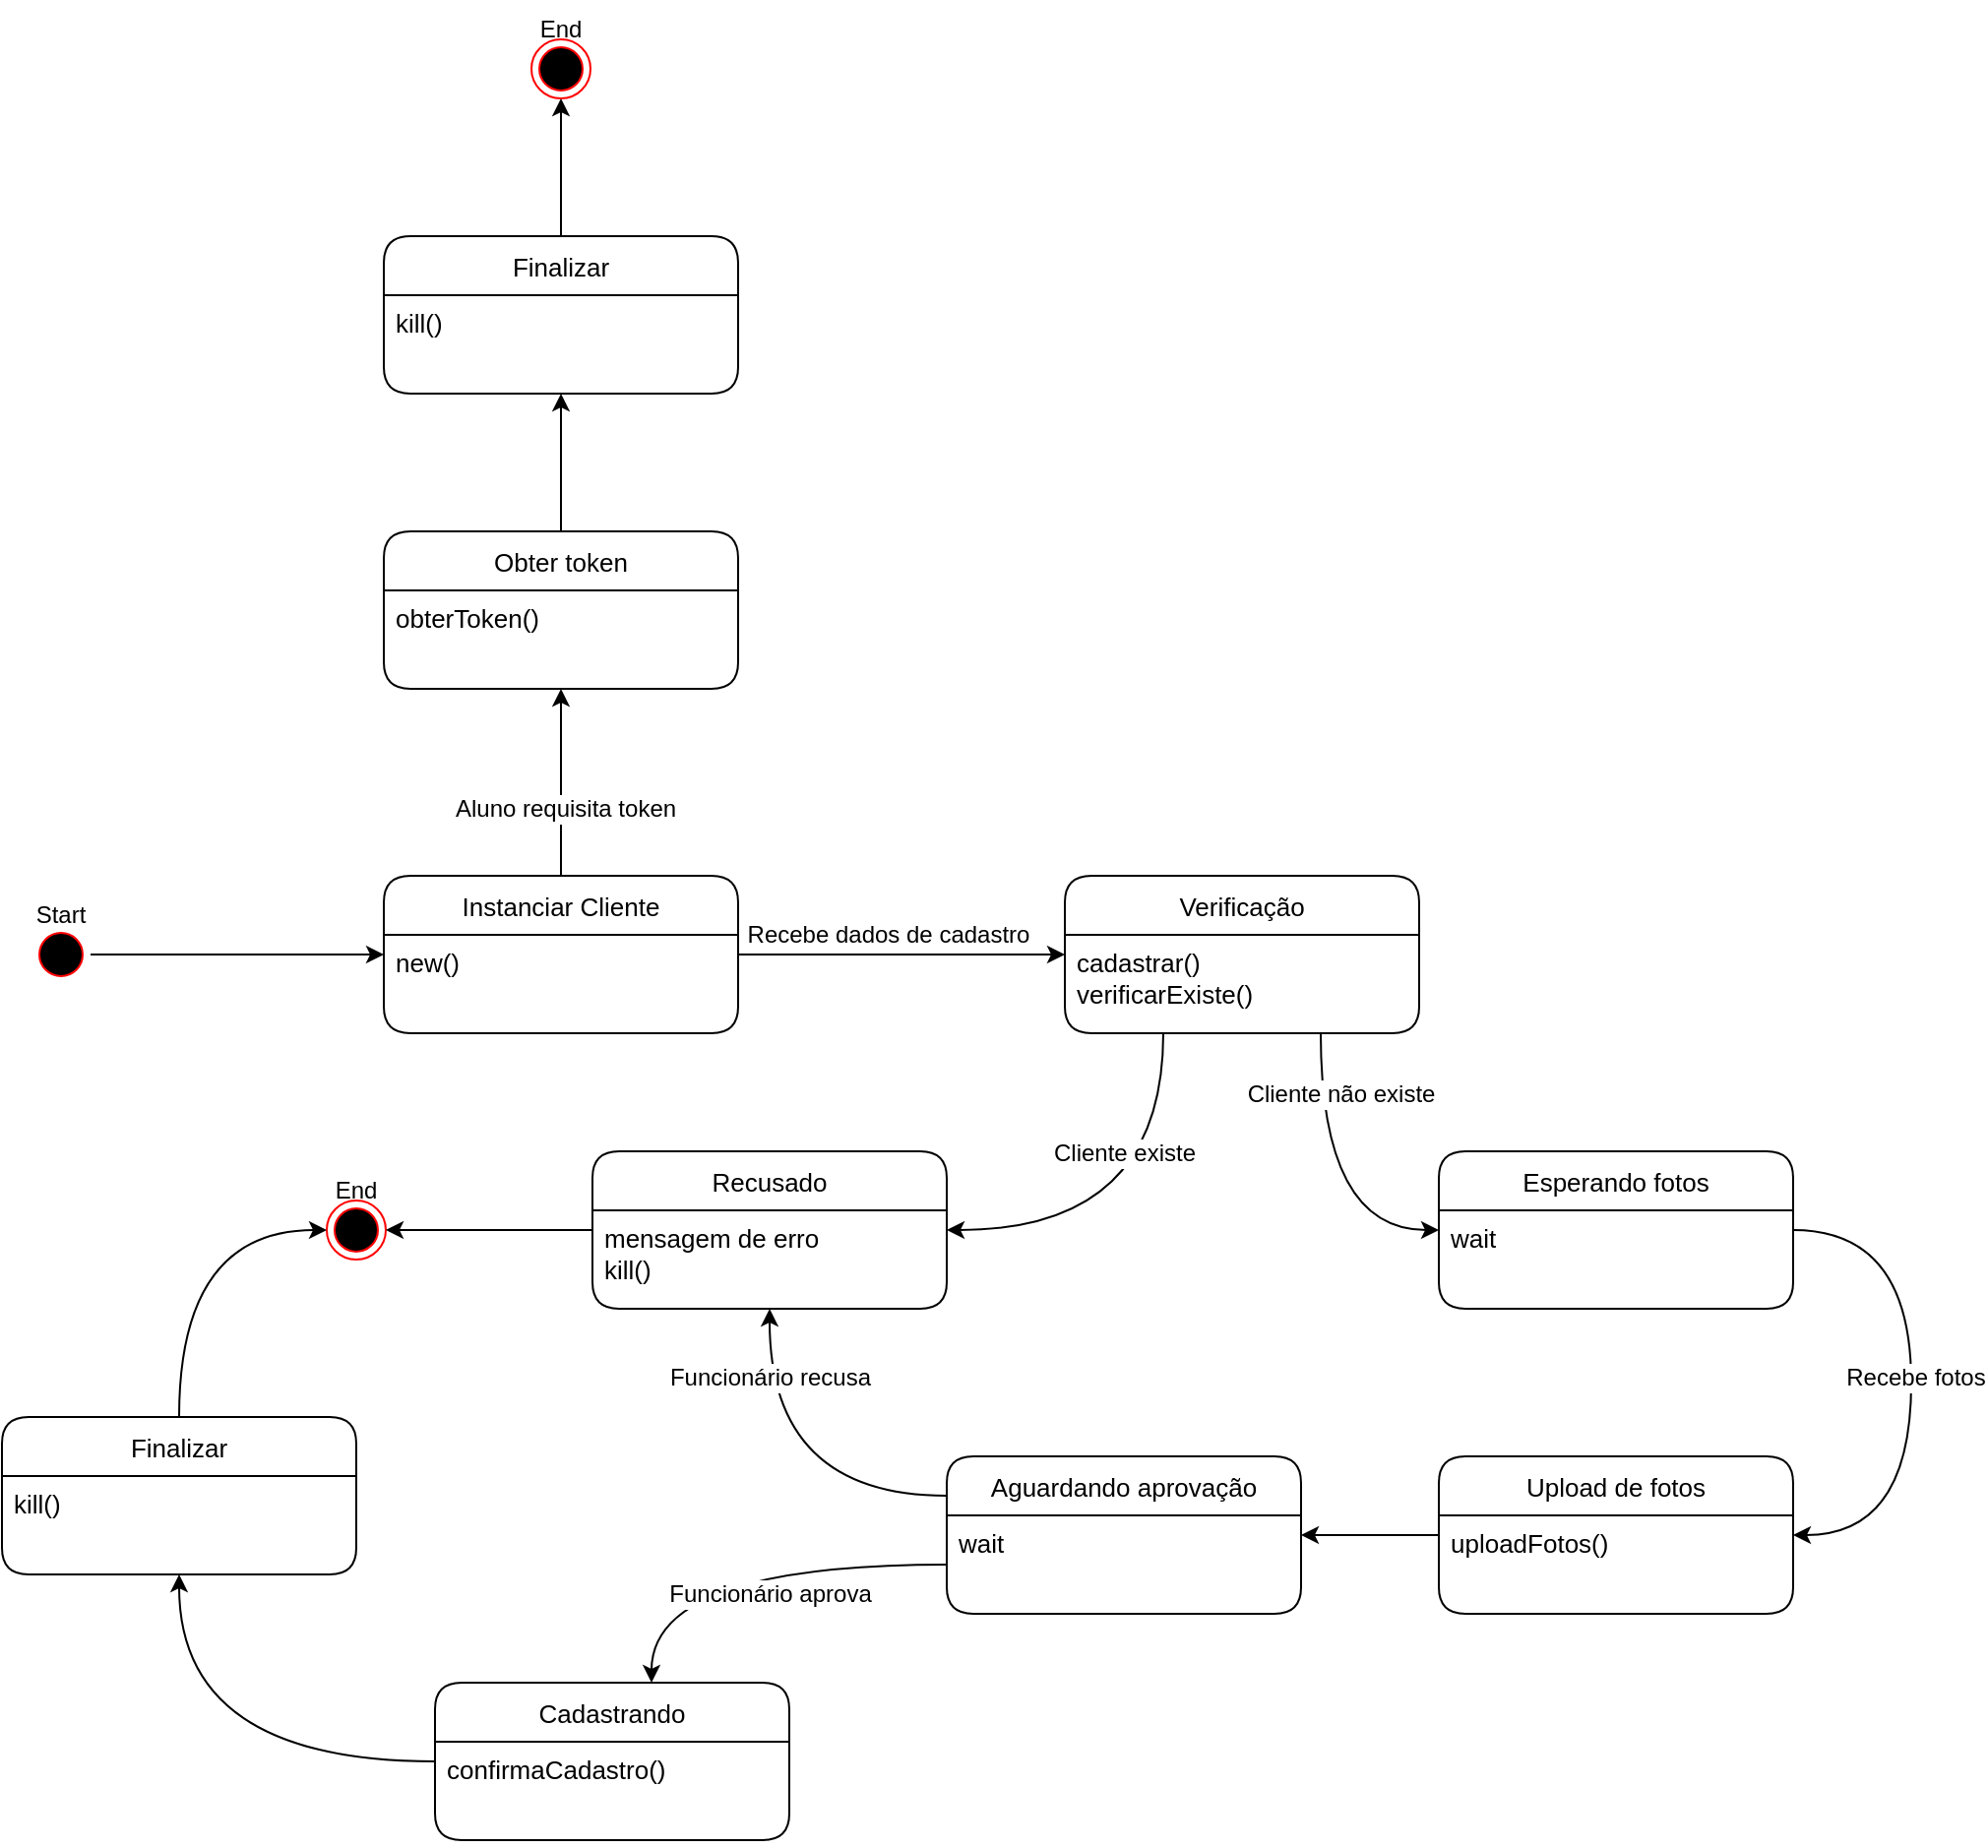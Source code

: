 <mxfile version="17.4.1" type="github">
  <diagram id="8uOcoS6YbixC-TZDNY_1" name="Page-1">
    <mxGraphModel dx="1778" dy="2162" grid="1" gridSize="10" guides="1" tooltips="1" connect="1" arrows="1" fold="1" page="1" pageScale="1" pageWidth="827" pageHeight="1169" math="0" shadow="0">
      <root>
        <mxCell id="0" />
        <mxCell id="1" parent="0" />
        <mxCell id="ouzhkOdVKsLuW9nE72t9-23" style="edgeStyle=orthogonalEdgeStyle;rounded=0;orthogonalLoop=1;jettySize=auto;html=1;fontSize=12;" edge="1" parent="1" source="ouzhkOdVKsLuW9nE72t9-2" target="ouzhkOdVKsLuW9nE72t9-25">
          <mxGeometry relative="1" as="geometry">
            <mxPoint x="530" y="275" as="targetPoint" />
          </mxGeometry>
        </mxCell>
        <mxCell id="ouzhkOdVKsLuW9nE72t9-24" value="Recebe dados de cadastro" style="edgeLabel;html=1;align=center;verticalAlign=middle;resizable=0;points=[];fontSize=12;" vertex="1" connectable="0" parent="ouzhkOdVKsLuW9nE72t9-23">
          <mxGeometry x="0.196" y="-1" relative="1" as="geometry">
            <mxPoint x="-24" y="-11" as="offset" />
          </mxGeometry>
        </mxCell>
        <mxCell id="ouzhkOdVKsLuW9nE72t9-55" style="edgeStyle=orthogonalEdgeStyle;curved=1;rounded=0;orthogonalLoop=1;jettySize=auto;html=1;fontSize=12;" edge="1" parent="1" source="ouzhkOdVKsLuW9nE72t9-2" target="ouzhkOdVKsLuW9nE72t9-57">
          <mxGeometry relative="1" as="geometry">
            <mxPoint x="414" y="10" as="targetPoint" />
          </mxGeometry>
        </mxCell>
        <mxCell id="ouzhkOdVKsLuW9nE72t9-56" value="Aluno requisita token" style="edgeLabel;html=1;align=center;verticalAlign=middle;resizable=0;points=[];fontSize=12;" vertex="1" connectable="0" parent="ouzhkOdVKsLuW9nE72t9-55">
          <mxGeometry x="-0.285" y="-2" relative="1" as="geometry">
            <mxPoint as="offset" />
          </mxGeometry>
        </mxCell>
        <mxCell id="ouzhkOdVKsLuW9nE72t9-2" value="Instanciar Cliente" style="swimlane;fontStyle=0;childLayout=stackLayout;horizontal=1;startSize=30;horizontalStack=0;resizeParent=1;resizeParentMax=0;resizeLast=0;collapsible=1;marginBottom=0;rounded=1;fontSize=13;" vertex="1" parent="1">
          <mxGeometry x="324" y="175" width="180" height="80" as="geometry" />
        </mxCell>
        <mxCell id="ouzhkOdVKsLuW9nE72t9-3" value="new()" style="text;strokeColor=none;fillColor=none;align=left;verticalAlign=top;spacingLeft=4;spacingRight=4;overflow=hidden;points=[[0,0.5],[1,0.5]];portConstraint=eastwest;rotatable=0;fontSize=13;" vertex="1" parent="ouzhkOdVKsLuW9nE72t9-2">
          <mxGeometry y="30" width="180" height="50" as="geometry" />
        </mxCell>
        <mxCell id="ouzhkOdVKsLuW9nE72t9-10" value="" style="group" vertex="1" connectable="0" parent="1">
          <mxGeometry x="130" y="180" width="60" height="50" as="geometry" />
        </mxCell>
        <mxCell id="ouzhkOdVKsLuW9nE72t9-7" value="" style="ellipse;html=1;shape=startState;fillColor=#000000;strokeColor=#ff0000;rounded=1;" vertex="1" parent="ouzhkOdVKsLuW9nE72t9-10">
          <mxGeometry x="15" y="20" width="30" height="30" as="geometry" />
        </mxCell>
        <mxCell id="ouzhkOdVKsLuW9nE72t9-9" value="Start" style="text;html=1;strokeColor=none;fillColor=none;align=center;verticalAlign=middle;whiteSpace=wrap;rounded=0;" vertex="1" parent="ouzhkOdVKsLuW9nE72t9-10">
          <mxGeometry width="60" height="30" as="geometry" />
        </mxCell>
        <mxCell id="ouzhkOdVKsLuW9nE72t9-14" value="" style="group" vertex="1" connectable="0" parent="1">
          <mxGeometry x="280" y="320" width="60" height="50" as="geometry" />
        </mxCell>
        <mxCell id="ouzhkOdVKsLuW9nE72t9-6" value="" style="ellipse;html=1;shape=endState;fillColor=#000000;strokeColor=#ff0000;rounded=1;" vertex="1" parent="ouzhkOdVKsLuW9nE72t9-14">
          <mxGeometry x="15" y="20" width="30" height="30" as="geometry" />
        </mxCell>
        <mxCell id="ouzhkOdVKsLuW9nE72t9-13" value="End" style="text;html=1;strokeColor=none;fillColor=none;align=center;verticalAlign=middle;whiteSpace=wrap;rounded=0;" vertex="1" parent="ouzhkOdVKsLuW9nE72t9-14">
          <mxGeometry width="60" height="30" as="geometry" />
        </mxCell>
        <mxCell id="ouzhkOdVKsLuW9nE72t9-15" style="edgeStyle=orthogonalEdgeStyle;rounded=0;orthogonalLoop=1;jettySize=auto;html=1;" edge="1" parent="1" source="ouzhkOdVKsLuW9nE72t9-7" target="ouzhkOdVKsLuW9nE72t9-2">
          <mxGeometry relative="1" as="geometry" />
        </mxCell>
        <mxCell id="ouzhkOdVKsLuW9nE72t9-32" style="edgeStyle=orthogonalEdgeStyle;rounded=0;orthogonalLoop=1;jettySize=auto;html=1;fontSize=12;curved=1;" edge="1" parent="1" source="ouzhkOdVKsLuW9nE72t9-25" target="ouzhkOdVKsLuW9nE72t9-27">
          <mxGeometry relative="1" as="geometry">
            <Array as="points">
              <mxPoint x="720" y="355" />
            </Array>
          </mxGeometry>
        </mxCell>
        <mxCell id="ouzhkOdVKsLuW9nE72t9-36" value="Cliente existe" style="edgeLabel;html=1;align=center;verticalAlign=middle;resizable=0;points=[];fontSize=12;" vertex="1" connectable="0" parent="ouzhkOdVKsLuW9nE72t9-32">
          <mxGeometry x="-0.204" y="10" relative="1" as="geometry">
            <mxPoint x="-30" y="-23" as="offset" />
          </mxGeometry>
        </mxCell>
        <mxCell id="ouzhkOdVKsLuW9nE72t9-33" style="edgeStyle=orthogonalEdgeStyle;curved=1;rounded=0;orthogonalLoop=1;jettySize=auto;html=1;fontSize=12;" edge="1" parent="1" source="ouzhkOdVKsLuW9nE72t9-25" target="ouzhkOdVKsLuW9nE72t9-29">
          <mxGeometry relative="1" as="geometry">
            <Array as="points">
              <mxPoint x="800" y="355" />
            </Array>
          </mxGeometry>
        </mxCell>
        <mxCell id="ouzhkOdVKsLuW9nE72t9-37" value="Cliente não existe" style="edgeLabel;html=1;align=center;verticalAlign=middle;resizable=0;points=[];fontSize=12;" vertex="1" connectable="0" parent="ouzhkOdVKsLuW9nE72t9-33">
          <mxGeometry x="-0.526" y="-9" relative="1" as="geometry">
            <mxPoint x="19" y="-7" as="offset" />
          </mxGeometry>
        </mxCell>
        <mxCell id="ouzhkOdVKsLuW9nE72t9-25" value="Verificação" style="swimlane;fontStyle=0;childLayout=stackLayout;horizontal=1;startSize=30;horizontalStack=0;resizeParent=1;resizeParentMax=0;resizeLast=0;collapsible=1;marginBottom=0;rounded=1;fontSize=13;" vertex="1" parent="1">
          <mxGeometry x="670" y="175" width="180" height="80" as="geometry" />
        </mxCell>
        <mxCell id="ouzhkOdVKsLuW9nE72t9-26" value="cadastrar()&#xa;verificarExiste()" style="text;strokeColor=none;fillColor=none;align=left;verticalAlign=top;spacingLeft=4;spacingRight=4;overflow=hidden;points=[[0,0.5],[1,0.5]];portConstraint=eastwest;rotatable=0;fontSize=13;" vertex="1" parent="ouzhkOdVKsLuW9nE72t9-25">
          <mxGeometry y="30" width="180" height="50" as="geometry" />
        </mxCell>
        <mxCell id="ouzhkOdVKsLuW9nE72t9-34" style="rounded=0;orthogonalLoop=1;jettySize=auto;html=1;fontSize=12;" edge="1" parent="1" source="ouzhkOdVKsLuW9nE72t9-27" target="ouzhkOdVKsLuW9nE72t9-6">
          <mxGeometry relative="1" as="geometry" />
        </mxCell>
        <mxCell id="ouzhkOdVKsLuW9nE72t9-27" value="Recusado" style="swimlane;fontStyle=0;childLayout=stackLayout;horizontal=1;startSize=30;horizontalStack=0;resizeParent=1;resizeParentMax=0;resizeLast=0;collapsible=1;marginBottom=0;rounded=1;fontSize=13;" vertex="1" parent="1">
          <mxGeometry x="430" y="315" width="180" height="80" as="geometry" />
        </mxCell>
        <mxCell id="ouzhkOdVKsLuW9nE72t9-28" value="mensagem de erro&#xa;kill()" style="text;strokeColor=none;fillColor=none;align=left;verticalAlign=top;spacingLeft=4;spacingRight=4;overflow=hidden;points=[[0,0.5],[1,0.5]];portConstraint=eastwest;rotatable=0;fontSize=13;" vertex="1" parent="ouzhkOdVKsLuW9nE72t9-27">
          <mxGeometry y="30" width="180" height="50" as="geometry" />
        </mxCell>
        <mxCell id="ouzhkOdVKsLuW9nE72t9-40" style="edgeStyle=orthogonalEdgeStyle;rounded=0;orthogonalLoop=1;jettySize=auto;html=1;fontSize=12;curved=1;" edge="1" parent="1" source="ouzhkOdVKsLuW9nE72t9-29" target="ouzhkOdVKsLuW9nE72t9-38">
          <mxGeometry relative="1" as="geometry">
            <Array as="points">
              <mxPoint x="1100" y="355" />
              <mxPoint x="1100" y="510" />
            </Array>
          </mxGeometry>
        </mxCell>
        <mxCell id="ouzhkOdVKsLuW9nE72t9-41" value="Recebe fotos" style="edgeLabel;html=1;align=center;verticalAlign=middle;resizable=0;points=[];fontSize=12;" vertex="1" connectable="0" parent="ouzhkOdVKsLuW9nE72t9-40">
          <mxGeometry x="-0.119" y="-1" relative="1" as="geometry">
            <mxPoint x="3" y="14" as="offset" />
          </mxGeometry>
        </mxCell>
        <mxCell id="ouzhkOdVKsLuW9nE72t9-29" value="Esperando fotos" style="swimlane;fontStyle=0;childLayout=stackLayout;horizontal=1;startSize=30;horizontalStack=0;resizeParent=1;resizeParentMax=0;resizeLast=0;collapsible=1;marginBottom=0;rounded=1;fontSize=13;" vertex="1" parent="1">
          <mxGeometry x="860" y="315" width="180" height="80" as="geometry" />
        </mxCell>
        <mxCell id="ouzhkOdVKsLuW9nE72t9-30" value="wait" style="text;strokeColor=none;fillColor=none;align=left;verticalAlign=top;spacingLeft=4;spacingRight=4;overflow=hidden;points=[[0,0.5],[1,0.5]];portConstraint=eastwest;rotatable=0;fontSize=13;" vertex="1" parent="ouzhkOdVKsLuW9nE72t9-29">
          <mxGeometry y="30" width="180" height="50" as="geometry" />
        </mxCell>
        <mxCell id="ouzhkOdVKsLuW9nE72t9-44" style="edgeStyle=orthogonalEdgeStyle;curved=1;rounded=0;orthogonalLoop=1;jettySize=auto;html=1;fontSize=12;" edge="1" parent="1" source="ouzhkOdVKsLuW9nE72t9-38" target="ouzhkOdVKsLuW9nE72t9-42">
          <mxGeometry relative="1" as="geometry" />
        </mxCell>
        <mxCell id="ouzhkOdVKsLuW9nE72t9-38" value="Upload de fotos" style="swimlane;fontStyle=0;childLayout=stackLayout;horizontal=1;startSize=30;horizontalStack=0;resizeParent=1;resizeParentMax=0;resizeLast=0;collapsible=1;marginBottom=0;rounded=1;fontSize=13;" vertex="1" parent="1">
          <mxGeometry x="860" y="470" width="180" height="80" as="geometry" />
        </mxCell>
        <mxCell id="ouzhkOdVKsLuW9nE72t9-39" value="uploadFotos()" style="text;strokeColor=none;fillColor=none;align=left;verticalAlign=top;spacingLeft=4;spacingRight=4;overflow=hidden;points=[[0,0.5],[1,0.5]];portConstraint=eastwest;rotatable=0;fontSize=13;" vertex="1" parent="ouzhkOdVKsLuW9nE72t9-38">
          <mxGeometry y="30" width="180" height="50" as="geometry" />
        </mxCell>
        <mxCell id="ouzhkOdVKsLuW9nE72t9-49" style="edgeStyle=orthogonalEdgeStyle;curved=1;rounded=0;orthogonalLoop=1;jettySize=auto;html=1;fontSize=12;" edge="1" parent="1" source="ouzhkOdVKsLuW9nE72t9-42" target="ouzhkOdVKsLuW9nE72t9-27">
          <mxGeometry relative="1" as="geometry">
            <Array as="points">
              <mxPoint x="520" y="490" />
            </Array>
          </mxGeometry>
        </mxCell>
        <mxCell id="ouzhkOdVKsLuW9nE72t9-50" value="Funcionário recusa" style="edgeLabel;html=1;align=center;verticalAlign=middle;resizable=0;points=[];fontSize=12;" vertex="1" connectable="0" parent="ouzhkOdVKsLuW9nE72t9-49">
          <mxGeometry x="0.319" y="-15" relative="1" as="geometry">
            <mxPoint x="-15" y="-28" as="offset" />
          </mxGeometry>
        </mxCell>
        <mxCell id="ouzhkOdVKsLuW9nE72t9-42" value="Aguardando aprovação" style="swimlane;fontStyle=0;childLayout=stackLayout;horizontal=1;startSize=30;horizontalStack=0;resizeParent=1;resizeParentMax=0;resizeLast=0;collapsible=1;marginBottom=0;rounded=1;fontSize=13;" vertex="1" parent="1">
          <mxGeometry x="610" y="470" width="180" height="80" as="geometry" />
        </mxCell>
        <mxCell id="ouzhkOdVKsLuW9nE72t9-43" value="wait" style="text;strokeColor=none;fillColor=none;align=left;verticalAlign=top;spacingLeft=4;spacingRight=4;overflow=hidden;points=[[0,0.5],[1,0.5]];portConstraint=eastwest;rotatable=0;fontSize=13;" vertex="1" parent="ouzhkOdVKsLuW9nE72t9-42">
          <mxGeometry y="30" width="180" height="50" as="geometry" />
        </mxCell>
        <mxCell id="ouzhkOdVKsLuW9nE72t9-53" style="edgeStyle=orthogonalEdgeStyle;curved=1;rounded=0;orthogonalLoop=1;jettySize=auto;html=1;fontSize=12;" edge="1" parent="1" source="ouzhkOdVKsLuW9nE72t9-45" target="ouzhkOdVKsLuW9nE72t9-47">
          <mxGeometry relative="1" as="geometry" />
        </mxCell>
        <mxCell id="ouzhkOdVKsLuW9nE72t9-45" value="Cadastrando" style="swimlane;fontStyle=0;childLayout=stackLayout;horizontal=1;startSize=30;horizontalStack=0;resizeParent=1;resizeParentMax=0;resizeLast=0;collapsible=1;marginBottom=0;rounded=1;fontSize=13;" vertex="1" parent="1">
          <mxGeometry x="350" y="585" width="180" height="80" as="geometry" />
        </mxCell>
        <mxCell id="ouzhkOdVKsLuW9nE72t9-46" value="confirmaCadastro()" style="text;strokeColor=none;fillColor=none;align=left;verticalAlign=top;spacingLeft=4;spacingRight=4;overflow=hidden;points=[[0,0.5],[1,0.5]];portConstraint=eastwest;rotatable=0;fontSize=13;" vertex="1" parent="ouzhkOdVKsLuW9nE72t9-45">
          <mxGeometry y="30" width="180" height="50" as="geometry" />
        </mxCell>
        <mxCell id="ouzhkOdVKsLuW9nE72t9-54" style="edgeStyle=orthogonalEdgeStyle;curved=1;rounded=0;orthogonalLoop=1;jettySize=auto;html=1;fontSize=12;entryX=0;entryY=0.5;entryDx=0;entryDy=0;" edge="1" parent="1" source="ouzhkOdVKsLuW9nE72t9-47" target="ouzhkOdVKsLuW9nE72t9-6">
          <mxGeometry relative="1" as="geometry" />
        </mxCell>
        <mxCell id="ouzhkOdVKsLuW9nE72t9-47" value="Finalizar" style="swimlane;fontStyle=0;childLayout=stackLayout;horizontal=1;startSize=30;horizontalStack=0;resizeParent=1;resizeParentMax=0;resizeLast=0;collapsible=1;marginBottom=0;rounded=1;fontSize=13;" vertex="1" parent="1">
          <mxGeometry x="130" y="450" width="180" height="80" as="geometry" />
        </mxCell>
        <mxCell id="ouzhkOdVKsLuW9nE72t9-48" value="kill()" style="text;strokeColor=none;fillColor=none;align=left;verticalAlign=top;spacingLeft=4;spacingRight=4;overflow=hidden;points=[[0,0.5],[1,0.5]];portConstraint=eastwest;rotatable=0;fontSize=13;" vertex="1" parent="ouzhkOdVKsLuW9nE72t9-47">
          <mxGeometry y="30" width="180" height="50" as="geometry" />
        </mxCell>
        <mxCell id="ouzhkOdVKsLuW9nE72t9-51" style="edgeStyle=orthogonalEdgeStyle;curved=1;rounded=0;orthogonalLoop=1;jettySize=auto;html=1;fontSize=12;" edge="1" parent="1" source="ouzhkOdVKsLuW9nE72t9-43" target="ouzhkOdVKsLuW9nE72t9-45">
          <mxGeometry relative="1" as="geometry">
            <Array as="points">
              <mxPoint x="460" y="525" />
            </Array>
          </mxGeometry>
        </mxCell>
        <mxCell id="ouzhkOdVKsLuW9nE72t9-52" value="Funcionário aprova" style="edgeLabel;html=1;align=center;verticalAlign=middle;resizable=0;points=[];fontSize=12;" vertex="1" connectable="0" parent="ouzhkOdVKsLuW9nE72t9-51">
          <mxGeometry x="-0.468" y="3" relative="1" as="geometry">
            <mxPoint x="-34" y="12" as="offset" />
          </mxGeometry>
        </mxCell>
        <mxCell id="ouzhkOdVKsLuW9nE72t9-63" style="edgeStyle=orthogonalEdgeStyle;curved=1;rounded=0;orthogonalLoop=1;jettySize=auto;html=1;fontSize=12;" edge="1" parent="1" source="ouzhkOdVKsLuW9nE72t9-57" target="ouzhkOdVKsLuW9nE72t9-61">
          <mxGeometry relative="1" as="geometry" />
        </mxCell>
        <mxCell id="ouzhkOdVKsLuW9nE72t9-57" value="Obter token" style="swimlane;fontStyle=0;childLayout=stackLayout;horizontal=1;startSize=30;horizontalStack=0;resizeParent=1;resizeParentMax=0;resizeLast=0;collapsible=1;marginBottom=0;rounded=1;fontSize=13;" vertex="1" parent="1">
          <mxGeometry x="324" width="180" height="80" as="geometry" />
        </mxCell>
        <mxCell id="ouzhkOdVKsLuW9nE72t9-58" value="obterToken()" style="text;strokeColor=none;fillColor=none;align=left;verticalAlign=top;spacingLeft=4;spacingRight=4;overflow=hidden;points=[[0,0.5],[1,0.5]];portConstraint=eastwest;rotatable=0;fontSize=13;" vertex="1" parent="ouzhkOdVKsLuW9nE72t9-57">
          <mxGeometry y="30" width="180" height="50" as="geometry" />
        </mxCell>
        <mxCell id="ouzhkOdVKsLuW9nE72t9-73" style="edgeStyle=orthogonalEdgeStyle;curved=1;rounded=0;orthogonalLoop=1;jettySize=auto;html=1;fontSize=12;" edge="1" parent="1" source="ouzhkOdVKsLuW9nE72t9-61" target="ouzhkOdVKsLuW9nE72t9-71">
          <mxGeometry relative="1" as="geometry" />
        </mxCell>
        <mxCell id="ouzhkOdVKsLuW9nE72t9-61" value="Finalizar" style="swimlane;fontStyle=0;childLayout=stackLayout;horizontal=1;startSize=30;horizontalStack=0;resizeParent=1;resizeParentMax=0;resizeLast=0;collapsible=1;marginBottom=0;rounded=1;fontSize=13;" vertex="1" parent="1">
          <mxGeometry x="324" y="-150" width="180" height="80" as="geometry" />
        </mxCell>
        <mxCell id="ouzhkOdVKsLuW9nE72t9-62" value="kill()" style="text;strokeColor=none;fillColor=none;align=left;verticalAlign=top;spacingLeft=4;spacingRight=4;overflow=hidden;points=[[0,0.5],[1,0.5]];portConstraint=eastwest;rotatable=0;fontSize=13;" vertex="1" parent="ouzhkOdVKsLuW9nE72t9-61">
          <mxGeometry y="30" width="180" height="50" as="geometry" />
        </mxCell>
        <mxCell id="ouzhkOdVKsLuW9nE72t9-70" value="" style="group" vertex="1" connectable="0" parent="1">
          <mxGeometry x="384" y="-270" width="60" height="50" as="geometry" />
        </mxCell>
        <mxCell id="ouzhkOdVKsLuW9nE72t9-71" value="" style="ellipse;html=1;shape=endState;fillColor=#000000;strokeColor=#ff0000;rounded=1;" vertex="1" parent="ouzhkOdVKsLuW9nE72t9-70">
          <mxGeometry x="15" y="20" width="30" height="30" as="geometry" />
        </mxCell>
        <mxCell id="ouzhkOdVKsLuW9nE72t9-72" value="End" style="text;html=1;strokeColor=none;fillColor=none;align=center;verticalAlign=middle;whiteSpace=wrap;rounded=0;" vertex="1" parent="ouzhkOdVKsLuW9nE72t9-70">
          <mxGeometry width="60" height="30" as="geometry" />
        </mxCell>
      </root>
    </mxGraphModel>
  </diagram>
</mxfile>
